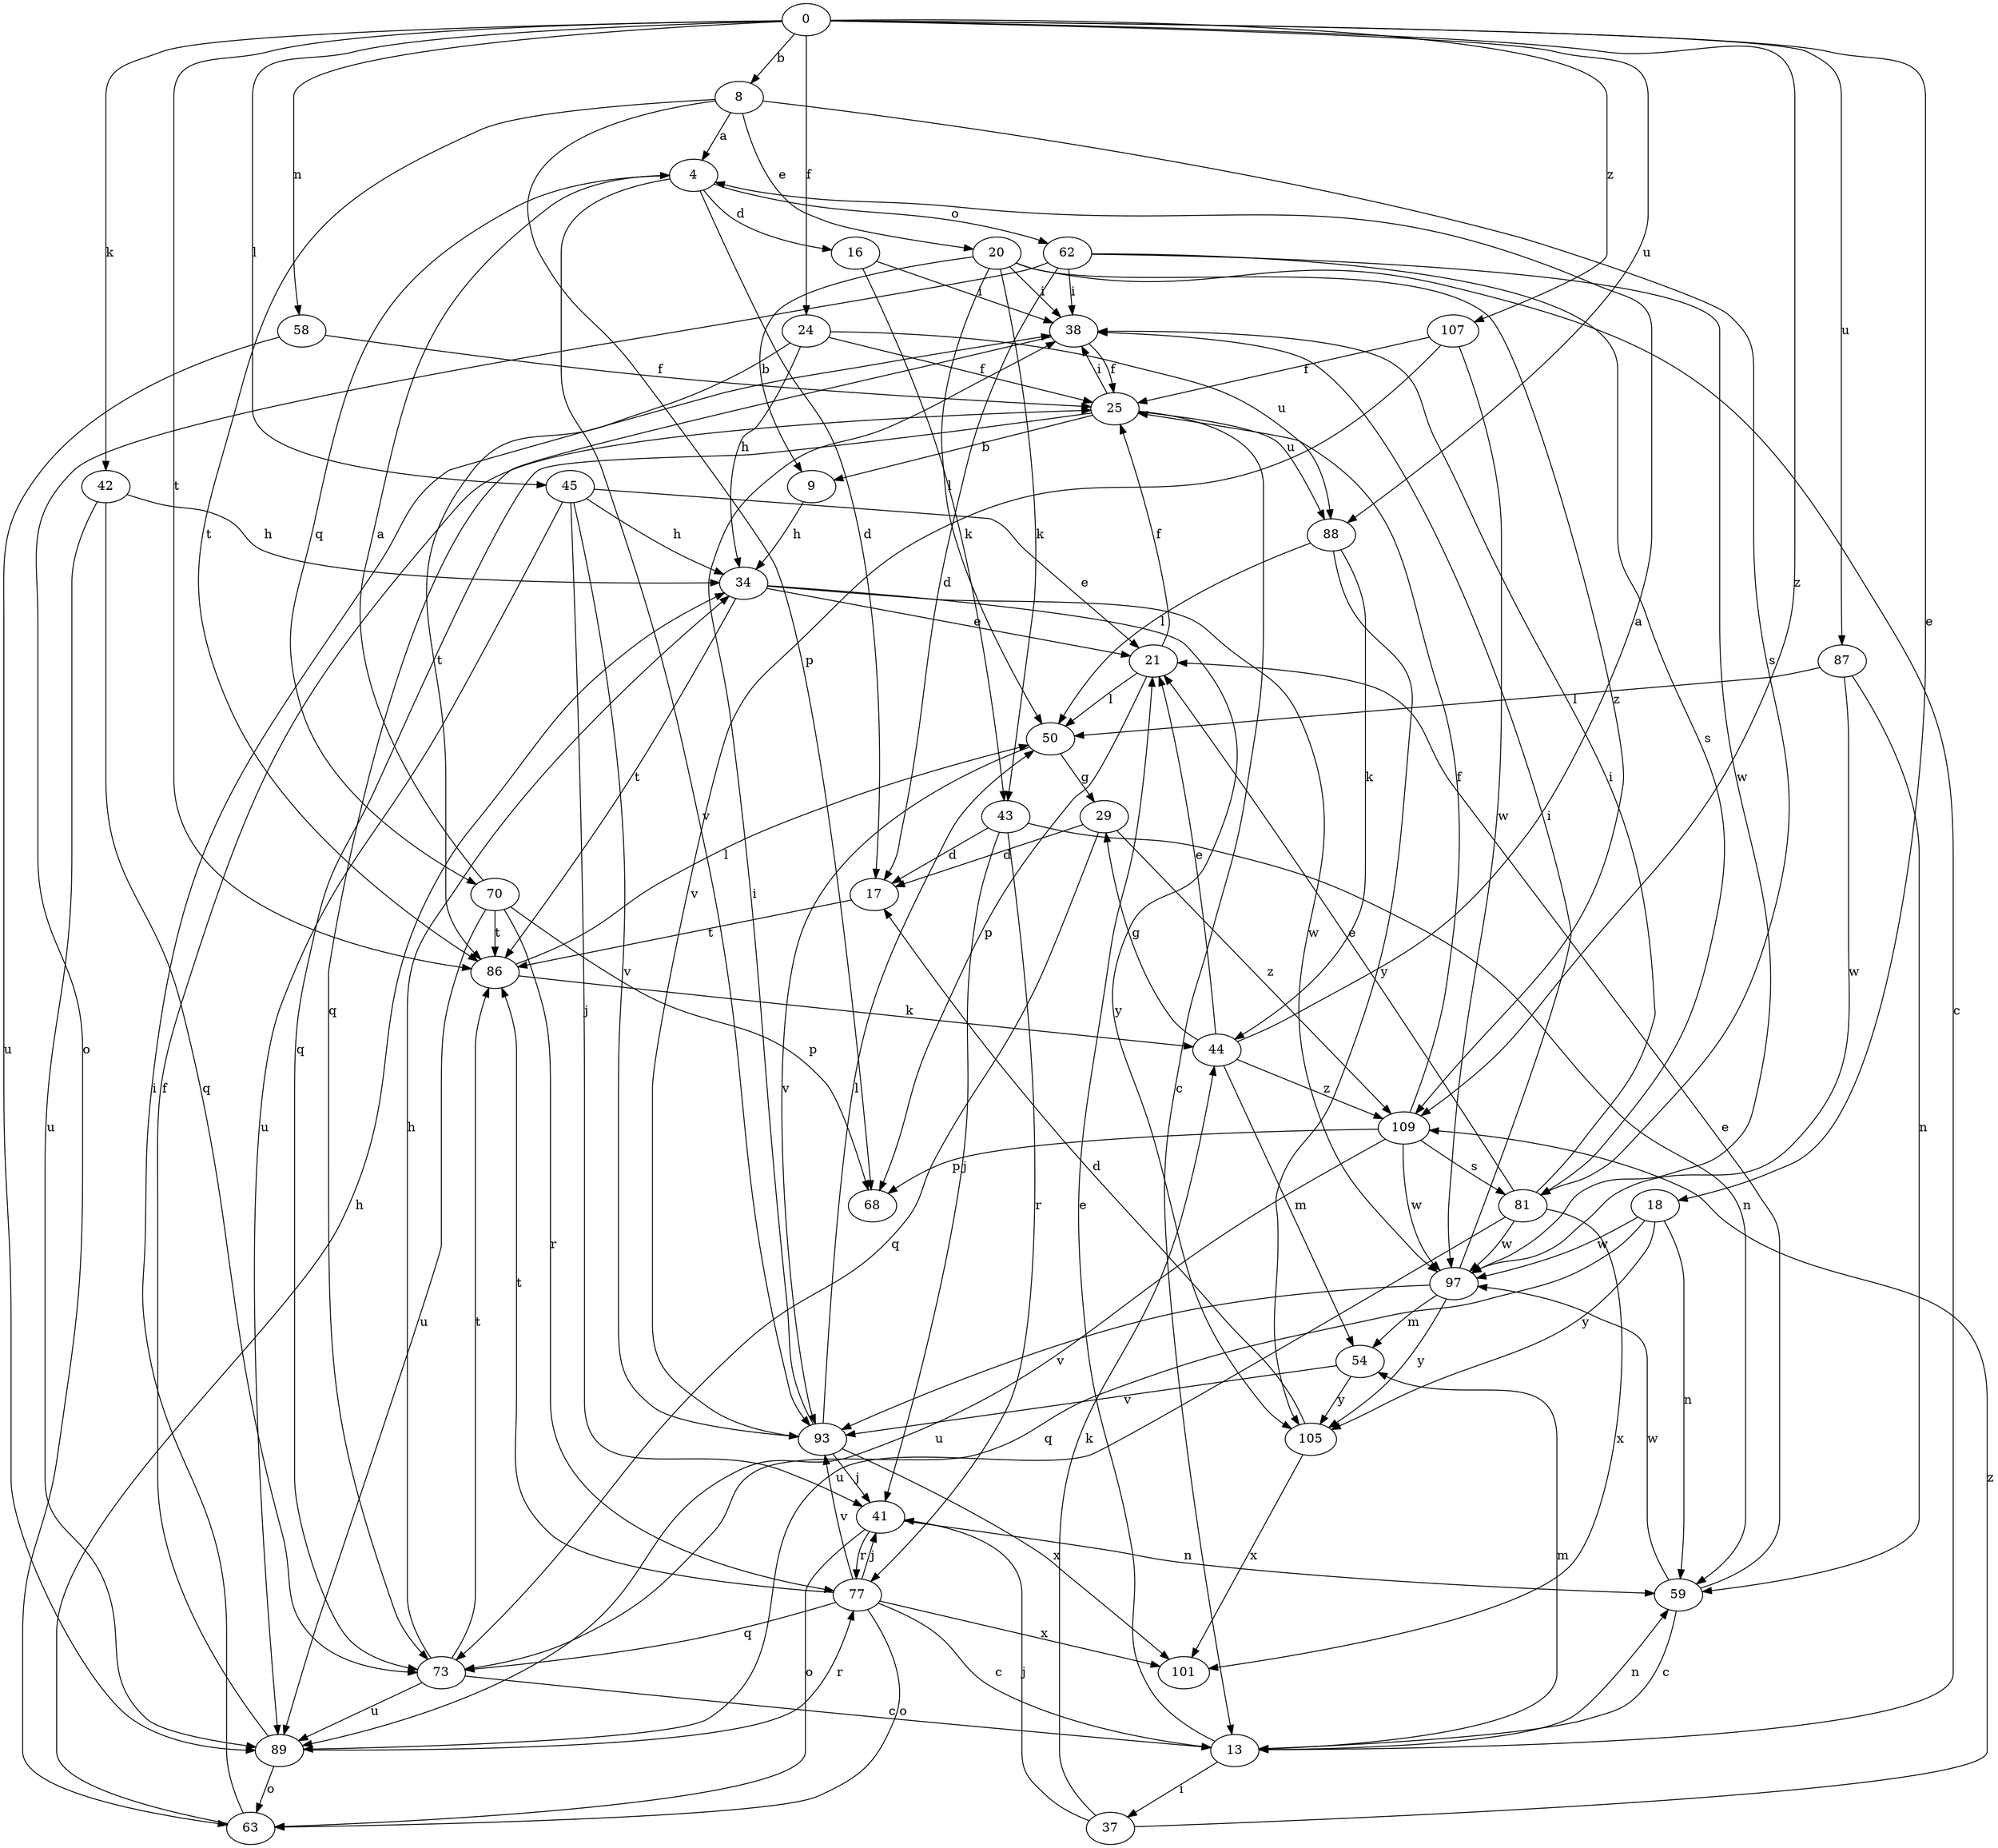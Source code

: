 strict digraph  {
0;
4;
8;
9;
13;
16;
17;
18;
20;
21;
24;
25;
29;
34;
37;
38;
41;
42;
43;
44;
45;
50;
54;
58;
59;
62;
63;
68;
70;
73;
77;
81;
86;
87;
88;
89;
93;
97;
101;
105;
107;
109;
0 -> 8  [label=b];
0 -> 18  [label=e];
0 -> 24  [label=f];
0 -> 42  [label=k];
0 -> 45  [label=l];
0 -> 58  [label=n];
0 -> 86  [label=t];
0 -> 87  [label=u];
0 -> 88  [label=u];
0 -> 107  [label=z];
0 -> 109  [label=z];
4 -> 16  [label=d];
4 -> 17  [label=d];
4 -> 62  [label=o];
4 -> 70  [label=q];
4 -> 93  [label=v];
8 -> 4  [label=a];
8 -> 20  [label=e];
8 -> 68  [label=p];
8 -> 81  [label=s];
8 -> 86  [label=t];
9 -> 34  [label=h];
13 -> 21  [label=e];
13 -> 37  [label=i];
13 -> 54  [label=m];
13 -> 59  [label=n];
16 -> 38  [label=i];
16 -> 43  [label=k];
17 -> 86  [label=t];
18 -> 59  [label=n];
18 -> 73  [label=q];
18 -> 97  [label=w];
18 -> 105  [label=y];
20 -> 9  [label=b];
20 -> 13  [label=c];
20 -> 38  [label=i];
20 -> 43  [label=k];
20 -> 50  [label=l];
20 -> 109  [label=z];
21 -> 25  [label=f];
21 -> 50  [label=l];
21 -> 68  [label=p];
24 -> 25  [label=f];
24 -> 34  [label=h];
24 -> 86  [label=t];
24 -> 88  [label=u];
25 -> 9  [label=b];
25 -> 13  [label=c];
25 -> 38  [label=i];
25 -> 73  [label=q];
25 -> 88  [label=u];
29 -> 17  [label=d];
29 -> 73  [label=q];
29 -> 109  [label=z];
34 -> 21  [label=e];
34 -> 86  [label=t];
34 -> 97  [label=w];
34 -> 105  [label=y];
37 -> 41  [label=j];
37 -> 44  [label=k];
37 -> 109  [label=z];
38 -> 25  [label=f];
38 -> 73  [label=q];
41 -> 59  [label=n];
41 -> 63  [label=o];
41 -> 77  [label=r];
42 -> 34  [label=h];
42 -> 73  [label=q];
42 -> 89  [label=u];
43 -> 17  [label=d];
43 -> 41  [label=j];
43 -> 59  [label=n];
43 -> 77  [label=r];
44 -> 4  [label=a];
44 -> 21  [label=e];
44 -> 29  [label=g];
44 -> 54  [label=m];
44 -> 109  [label=z];
45 -> 21  [label=e];
45 -> 34  [label=h];
45 -> 41  [label=j];
45 -> 89  [label=u];
45 -> 93  [label=v];
50 -> 29  [label=g];
50 -> 93  [label=v];
54 -> 93  [label=v];
54 -> 105  [label=y];
58 -> 25  [label=f];
58 -> 89  [label=u];
59 -> 13  [label=c];
59 -> 21  [label=e];
59 -> 97  [label=w];
62 -> 17  [label=d];
62 -> 38  [label=i];
62 -> 63  [label=o];
62 -> 81  [label=s];
62 -> 97  [label=w];
63 -> 34  [label=h];
63 -> 38  [label=i];
70 -> 4  [label=a];
70 -> 68  [label=p];
70 -> 77  [label=r];
70 -> 86  [label=t];
70 -> 89  [label=u];
73 -> 13  [label=c];
73 -> 34  [label=h];
73 -> 86  [label=t];
73 -> 89  [label=u];
77 -> 13  [label=c];
77 -> 41  [label=j];
77 -> 63  [label=o];
77 -> 73  [label=q];
77 -> 86  [label=t];
77 -> 93  [label=v];
77 -> 101  [label=x];
81 -> 21  [label=e];
81 -> 38  [label=i];
81 -> 89  [label=u];
81 -> 97  [label=w];
81 -> 101  [label=x];
86 -> 44  [label=k];
86 -> 50  [label=l];
87 -> 50  [label=l];
87 -> 59  [label=n];
87 -> 97  [label=w];
88 -> 44  [label=k];
88 -> 50  [label=l];
88 -> 105  [label=y];
89 -> 25  [label=f];
89 -> 63  [label=o];
89 -> 77  [label=r];
93 -> 38  [label=i];
93 -> 41  [label=j];
93 -> 50  [label=l];
93 -> 101  [label=x];
97 -> 38  [label=i];
97 -> 54  [label=m];
97 -> 93  [label=v];
97 -> 105  [label=y];
105 -> 17  [label=d];
105 -> 101  [label=x];
107 -> 25  [label=f];
107 -> 93  [label=v];
107 -> 97  [label=w];
109 -> 25  [label=f];
109 -> 68  [label=p];
109 -> 81  [label=s];
109 -> 89  [label=u];
109 -> 97  [label=w];
}
